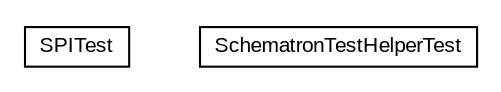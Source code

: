 #!/usr/local/bin/dot
#
# Class diagram 
# Generated by UMLGraph version 5.1 (http://www.umlgraph.org/)
#

digraph G {
	edge [fontname="arial",fontsize=10,labelfontname="arial",labelfontsize=10];
	node [fontname="arial",fontsize=10,shape=plaintext];
	nodesep=0.25;
	ranksep=0.5;
	// com.helger.schematron.testfiles.SPITest
	c0 [label=<<table title="com.helger.schematron.testfiles.SPITest" border="0" cellborder="1" cellspacing="0" cellpadding="2" port="p" href="./SPITest.html">
		<tr><td><table border="0" cellspacing="0" cellpadding="1">
<tr><td align="center" balign="center"> SPITest </td></tr>
		</table></td></tr>
		</table>>, fontname="arial", fontcolor="black", fontsize=10.0];
	// com.helger.schematron.testfiles.SchematronTestHelperTest
	c1 [label=<<table title="com.helger.schematron.testfiles.SchematronTestHelperTest" border="0" cellborder="1" cellspacing="0" cellpadding="2" port="p" href="./SchematronTestHelperTest.html">
		<tr><td><table border="0" cellspacing="0" cellpadding="1">
<tr><td align="center" balign="center"> SchematronTestHelperTest </td></tr>
		</table></td></tr>
		</table>>, fontname="arial", fontcolor="black", fontsize=10.0];
}

